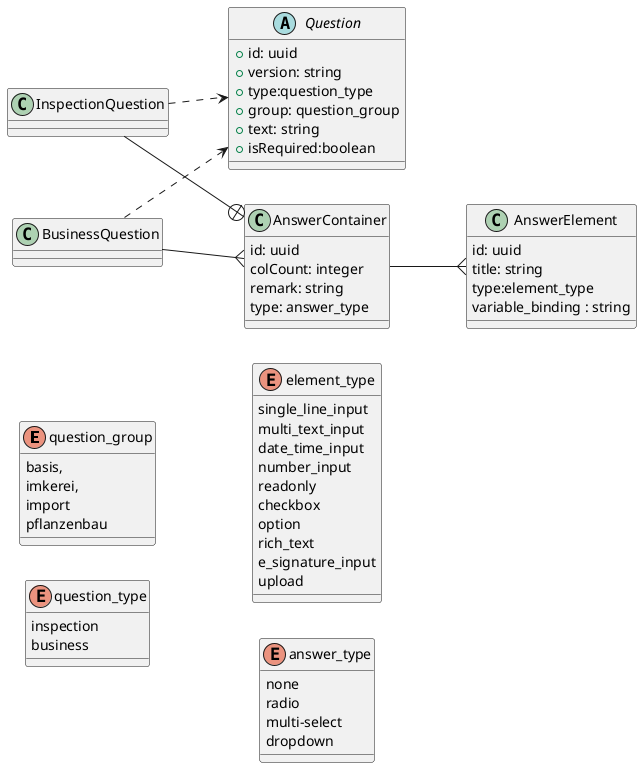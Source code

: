 
@startuml
 left to right direction
  enum question_group {
      basis,
      imkerei,
      import
      pflanzenbau
     }
     enum question_type {
          inspection
          business
         }

     enum element_type {
      single_line_input
      multi_text_input
      date_time_input
      number_input
      readonly
      checkbox
      option
      rich_text
      e_signature_input
      upload
     }
     enum answer_type {
     none
     radio
     multi-select
     dropdown
     }
    abstract class Question{
        +id: uuid
        +version: string
        +type:question_type
        +group: question_group
       +text: string
       +isRequired:boolean

    }
   class AnswerContainer {
    id: uuid
    colCount: integer
    remark: string
    type: answer_type
   }
   class AnswerElement {
   id: uuid
   title: string
   type:element_type
   variable_binding : string
   }

    class InspectionQuestion {
    }
   InspectionQuestion ..> Question
   BusinessQuestion ..> Question

   InspectionQuestion --+ AnswerContainer
   BusinessQuestion --{ AnswerContainer
    AnswerContainer --{  AnswerElement




@enduml
